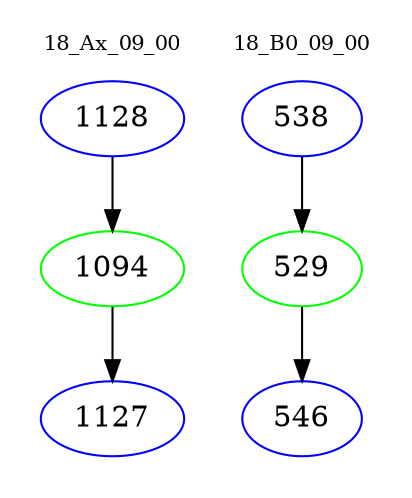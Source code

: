 digraph{
subgraph cluster_0 {
color = white
label = "18_Ax_09_00";
fontsize=10;
T0_1128 [label="1128", color="blue"]
T0_1128 -> T0_1094 [color="black"]
T0_1094 [label="1094", color="green"]
T0_1094 -> T0_1127 [color="black"]
T0_1127 [label="1127", color="blue"]
}
subgraph cluster_1 {
color = white
label = "18_B0_09_00";
fontsize=10;
T1_538 [label="538", color="blue"]
T1_538 -> T1_529 [color="black"]
T1_529 [label="529", color="green"]
T1_529 -> T1_546 [color="black"]
T1_546 [label="546", color="blue"]
}
}
